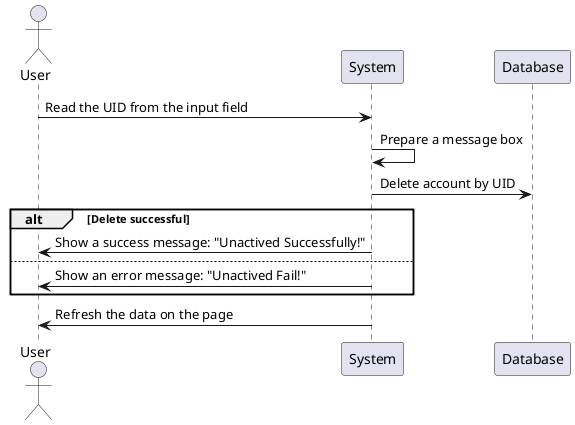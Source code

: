 @startuml
actor User
participant "System" as System
participant "Database" as DB

User -> System: Read the UID from the input field
System -> System: Prepare a message box

System -> DB: Delete account by UID
alt Delete successful
  System -> User: Show a success message: "Unactived Successfully!"
else
  System -> User: Show an error message: "Unactived Fail!"
end

System -> User: Refresh the data on the page
@enduml